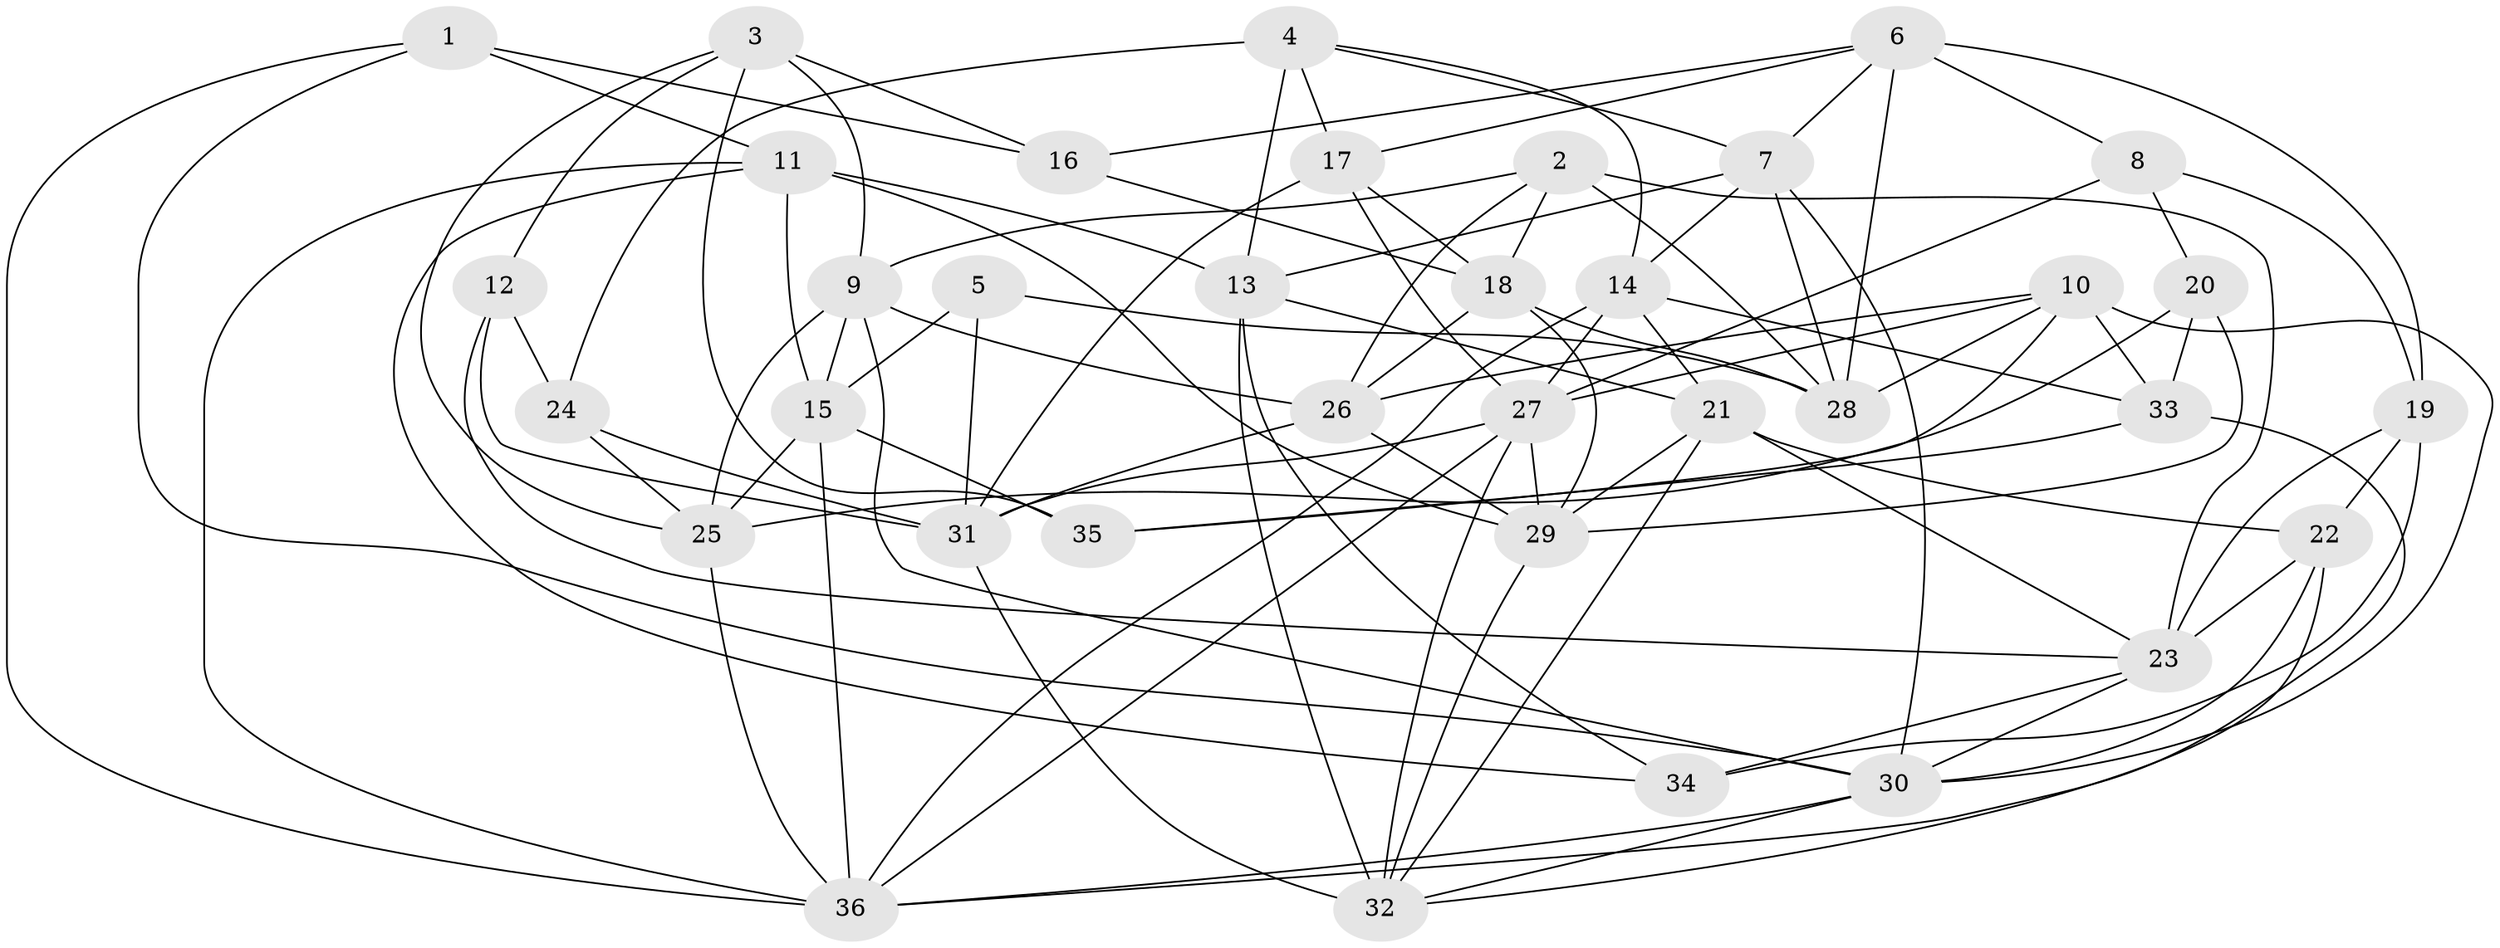 // original degree distribution, {4: 1.0}
// Generated by graph-tools (version 1.1) at 2025/38/03/04/25 23:38:05]
// undirected, 36 vertices, 100 edges
graph export_dot {
  node [color=gray90,style=filled];
  1;
  2;
  3;
  4;
  5;
  6;
  7;
  8;
  9;
  10;
  11;
  12;
  13;
  14;
  15;
  16;
  17;
  18;
  19;
  20;
  21;
  22;
  23;
  24;
  25;
  26;
  27;
  28;
  29;
  30;
  31;
  32;
  33;
  34;
  35;
  36;
  1 -- 11 [weight=1.0];
  1 -- 16 [weight=1.0];
  1 -- 30 [weight=1.0];
  1 -- 36 [weight=1.0];
  2 -- 9 [weight=1.0];
  2 -- 18 [weight=1.0];
  2 -- 23 [weight=2.0];
  2 -- 26 [weight=1.0];
  2 -- 28 [weight=3.0];
  3 -- 9 [weight=1.0];
  3 -- 12 [weight=1.0];
  3 -- 16 [weight=2.0];
  3 -- 25 [weight=1.0];
  3 -- 35 [weight=1.0];
  4 -- 7 [weight=1.0];
  4 -- 13 [weight=1.0];
  4 -- 14 [weight=1.0];
  4 -- 17 [weight=1.0];
  4 -- 24 [weight=2.0];
  5 -- 15 [weight=1.0];
  5 -- 28 [weight=1.0];
  5 -- 31 [weight=2.0];
  6 -- 7 [weight=1.0];
  6 -- 8 [weight=2.0];
  6 -- 16 [weight=2.0];
  6 -- 17 [weight=1.0];
  6 -- 19 [weight=1.0];
  6 -- 28 [weight=1.0];
  7 -- 13 [weight=1.0];
  7 -- 14 [weight=1.0];
  7 -- 28 [weight=1.0];
  7 -- 30 [weight=1.0];
  8 -- 19 [weight=1.0];
  8 -- 20 [weight=2.0];
  8 -- 27 [weight=1.0];
  9 -- 15 [weight=1.0];
  9 -- 25 [weight=1.0];
  9 -- 26 [weight=1.0];
  9 -- 30 [weight=1.0];
  10 -- 26 [weight=1.0];
  10 -- 27 [weight=1.0];
  10 -- 28 [weight=1.0];
  10 -- 30 [weight=1.0];
  10 -- 33 [weight=1.0];
  10 -- 35 [weight=1.0];
  11 -- 13 [weight=1.0];
  11 -- 15 [weight=1.0];
  11 -- 29 [weight=1.0];
  11 -- 34 [weight=1.0];
  11 -- 36 [weight=1.0];
  12 -- 23 [weight=2.0];
  12 -- 24 [weight=2.0];
  12 -- 31 [weight=1.0];
  13 -- 21 [weight=1.0];
  13 -- 32 [weight=2.0];
  13 -- 34 [weight=2.0];
  14 -- 21 [weight=1.0];
  14 -- 27 [weight=1.0];
  14 -- 33 [weight=1.0];
  14 -- 36 [weight=1.0];
  15 -- 25 [weight=1.0];
  15 -- 35 [weight=1.0];
  15 -- 36 [weight=1.0];
  16 -- 18 [weight=1.0];
  17 -- 18 [weight=1.0];
  17 -- 27 [weight=1.0];
  17 -- 31 [weight=2.0];
  18 -- 26 [weight=1.0];
  18 -- 28 [weight=1.0];
  18 -- 29 [weight=1.0];
  19 -- 22 [weight=1.0];
  19 -- 23 [weight=1.0];
  19 -- 34 [weight=2.0];
  20 -- 25 [weight=1.0];
  20 -- 29 [weight=1.0];
  20 -- 33 [weight=2.0];
  21 -- 22 [weight=1.0];
  21 -- 23 [weight=1.0];
  21 -- 29 [weight=1.0];
  21 -- 32 [weight=1.0];
  22 -- 23 [weight=2.0];
  22 -- 30 [weight=1.0];
  22 -- 32 [weight=1.0];
  23 -- 30 [weight=1.0];
  23 -- 34 [weight=1.0];
  24 -- 25 [weight=1.0];
  24 -- 31 [weight=1.0];
  25 -- 36 [weight=1.0];
  26 -- 29 [weight=1.0];
  26 -- 31 [weight=1.0];
  27 -- 29 [weight=2.0];
  27 -- 31 [weight=1.0];
  27 -- 32 [weight=2.0];
  27 -- 36 [weight=1.0];
  29 -- 32 [weight=1.0];
  30 -- 32 [weight=1.0];
  30 -- 36 [weight=1.0];
  31 -- 32 [weight=2.0];
  33 -- 35 [weight=1.0];
  33 -- 36 [weight=1.0];
}

